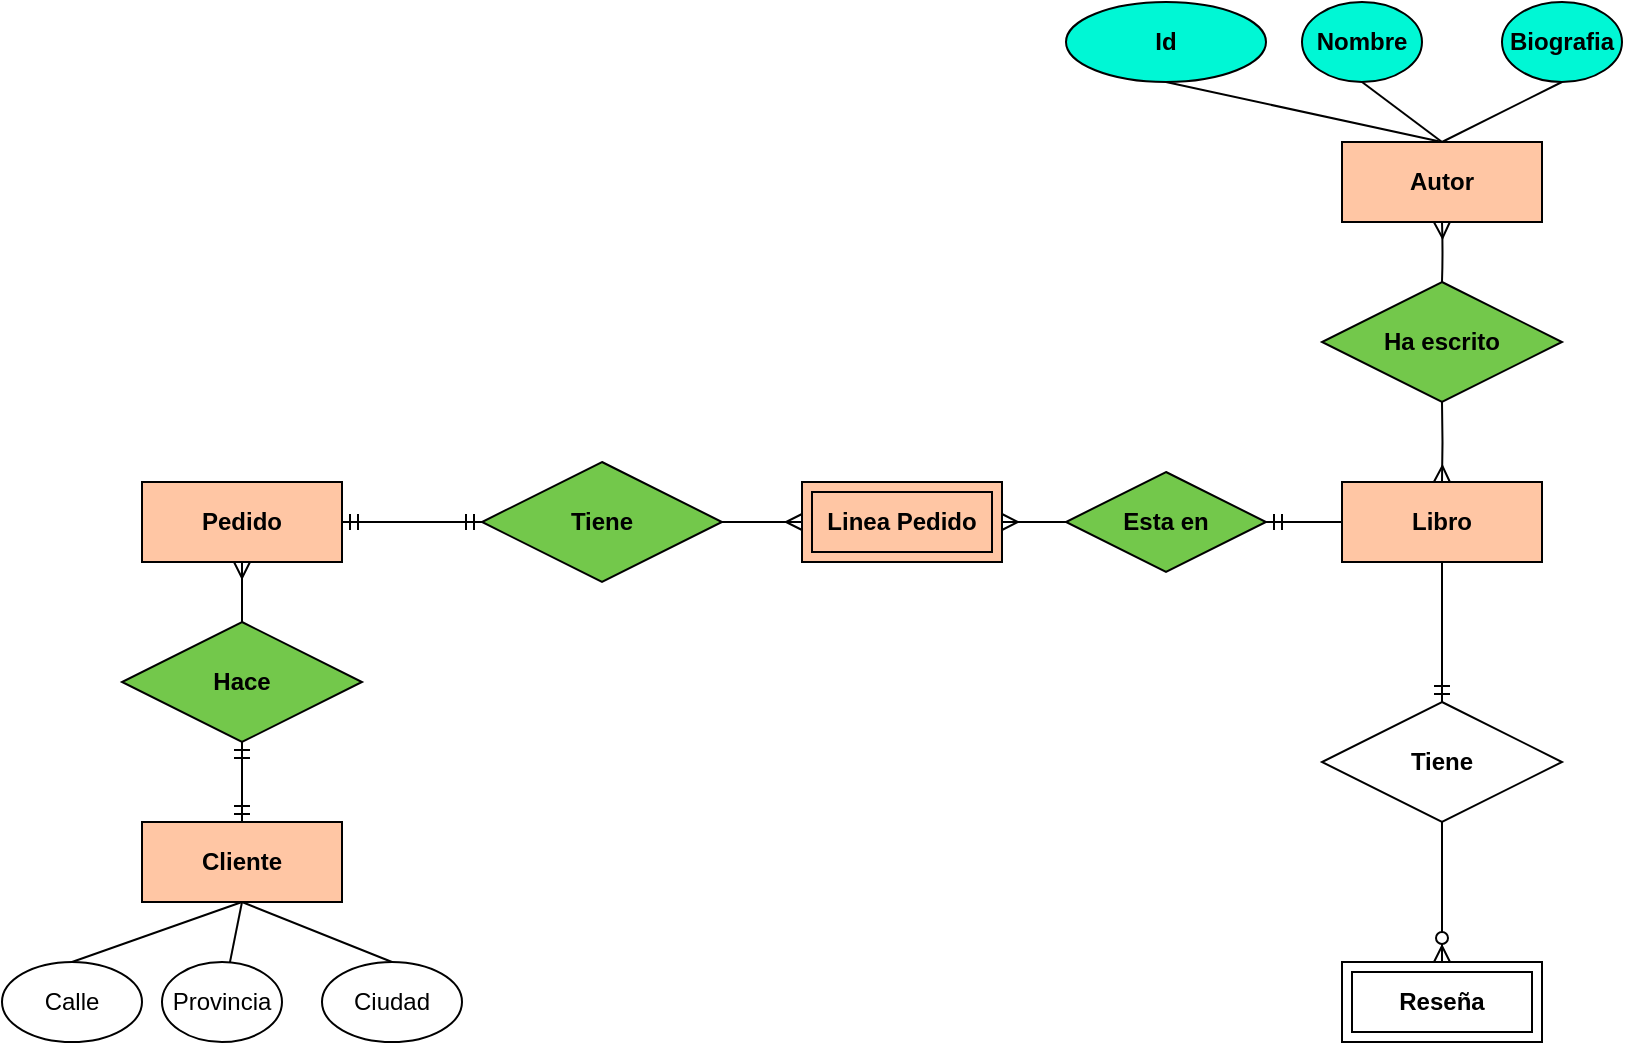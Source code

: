 <mxfile version="15.4.3" type="github">
  <diagram id="jb51k5U1OYTBds5Kff7-" name="Page-1">
    <mxGraphModel dx="1808" dy="548" grid="1" gridSize="10" guides="1" tooltips="1" connect="1" arrows="1" fold="1" page="1" pageScale="1" pageWidth="827" pageHeight="1169" math="0" shadow="0">
      <root>
        <mxCell id="0" />
        <mxCell id="1" parent="0" />
        <mxCell id="Q-4SkZcs3ILR9tP15ctP-1" value="&lt;b&gt;Libro&lt;/b&gt;" style="whiteSpace=wrap;html=1;align=center;fillColor=#FFC6A4;" parent="1" vertex="1">
          <mxGeometry x="640" y="360" width="100" height="40" as="geometry" />
        </mxCell>
        <mxCell id="Q-4SkZcs3ILR9tP15ctP-2" value="&lt;b&gt;Autor&lt;/b&gt;" style="whiteSpace=wrap;html=1;align=center;fillColor=#FFC6A4;" parent="1" vertex="1">
          <mxGeometry x="640" y="190" width="100" height="40" as="geometry" />
        </mxCell>
        <mxCell id="Q-4SkZcs3ILR9tP15ctP-3" value="&lt;b&gt;Ha escrito&lt;/b&gt;" style="shape=rhombus;perimeter=rhombusPerimeter;whiteSpace=wrap;html=1;align=center;fillColor=#73C84B;" parent="1" vertex="1">
          <mxGeometry x="630" y="260" width="120" height="60" as="geometry" />
        </mxCell>
        <mxCell id="Q-4SkZcs3ILR9tP15ctP-5" value="" style="edgeStyle=orthogonalEdgeStyle;fontSize=12;html=1;endArrow=ERmany;entryX=0.5;entryY=1;entryDx=0;entryDy=0;exitX=0.5;exitY=0;exitDx=0;exitDy=0;curved=1;" parent="1" target="Q-4SkZcs3ILR9tP15ctP-2" edge="1">
          <mxGeometry width="100" height="100" relative="1" as="geometry">
            <mxPoint x="690" y="260" as="sourcePoint" />
            <mxPoint x="740" y="330" as="targetPoint" />
          </mxGeometry>
        </mxCell>
        <mxCell id="Q-4SkZcs3ILR9tP15ctP-6" value="" style="edgeStyle=orthogonalEdgeStyle;fontSize=12;html=1;endArrow=ERmany;exitX=0.5;exitY=1;exitDx=0;exitDy=0;entryX=0.5;entryY=0;entryDx=0;entryDy=0;curved=1;" parent="1" target="Q-4SkZcs3ILR9tP15ctP-1" edge="1">
          <mxGeometry width="100" height="100" relative="1" as="geometry">
            <mxPoint x="690" y="320" as="sourcePoint" />
            <mxPoint x="870" y="400" as="targetPoint" />
          </mxGeometry>
        </mxCell>
        <mxCell id="Q-4SkZcs3ILR9tP15ctP-7" value="&lt;b&gt;Cliente&lt;/b&gt;" style="whiteSpace=wrap;html=1;align=center;fillColor=#FFC6A4;" parent="1" vertex="1">
          <mxGeometry x="40" y="530" width="100" height="40" as="geometry" />
        </mxCell>
        <mxCell id="Q-4SkZcs3ILR9tP15ctP-8" value="&lt;b&gt;Pedido&lt;/b&gt;" style="whiteSpace=wrap;html=1;align=center;fillColor=#FFC6A4;" parent="1" vertex="1">
          <mxGeometry x="40" y="360" width="100" height="40" as="geometry" />
        </mxCell>
        <mxCell id="Q-4SkZcs3ILR9tP15ctP-10" value="&lt;b&gt;Hace&lt;/b&gt;" style="shape=rhombus;perimeter=rhombusPerimeter;whiteSpace=wrap;html=1;align=center;fillColor=#73C84B;" parent="1" vertex="1">
          <mxGeometry x="30" y="430" width="120" height="60" as="geometry" />
        </mxCell>
        <mxCell id="Q-4SkZcs3ILR9tP15ctP-11" value="" style="edgeStyle=orthogonalEdgeStyle;fontSize=12;html=1;endArrow=ERmandOne;startArrow=ERmandOne;exitX=0.5;exitY=0;exitDx=0;exitDy=0;entryX=0.5;entryY=1;entryDx=0;entryDy=0;curved=1;" parent="1" source="Q-4SkZcs3ILR9tP15ctP-7" target="Q-4SkZcs3ILR9tP15ctP-10" edge="1">
          <mxGeometry width="100" height="100" relative="1" as="geometry">
            <mxPoint x="300" y="430" as="sourcePoint" />
            <mxPoint x="400" y="330" as="targetPoint" />
          </mxGeometry>
        </mxCell>
        <mxCell id="Q-4SkZcs3ILR9tP15ctP-12" value="" style="edgeStyle=orthogonalEdgeStyle;fontSize=12;html=1;endArrow=ERmany;exitX=0.5;exitY=0;exitDx=0;exitDy=0;entryX=0.5;entryY=1;entryDx=0;entryDy=0;curved=1;" parent="1" source="Q-4SkZcs3ILR9tP15ctP-10" target="Q-4SkZcs3ILR9tP15ctP-8" edge="1">
          <mxGeometry width="100" height="100" relative="1" as="geometry">
            <mxPoint x="300" y="430" as="sourcePoint" />
            <mxPoint x="400" y="330" as="targetPoint" />
          </mxGeometry>
        </mxCell>
        <mxCell id="Q-4SkZcs3ILR9tP15ctP-14" value="&lt;b&gt;Linea Pedido&lt;/b&gt;" style="shape=ext;margin=3;double=1;whiteSpace=wrap;html=1;align=center;fillColor=#FFC6A4;" parent="1" vertex="1">
          <mxGeometry x="370" y="360" width="100" height="40" as="geometry" />
        </mxCell>
        <mxCell id="Q-4SkZcs3ILR9tP15ctP-17" value="&lt;b&gt;Tiene&lt;/b&gt;" style="shape=rhombus;perimeter=rhombusPerimeter;whiteSpace=wrap;html=1;align=center;fillColor=#73C84B;" parent="1" vertex="1">
          <mxGeometry x="210" y="350" width="120" height="60" as="geometry" />
        </mxCell>
        <mxCell id="Q-4SkZcs3ILR9tP15ctP-18" value="" style="edgeStyle=orthogonalEdgeStyle;fontSize=12;html=1;endArrow=ERmandOne;startArrow=ERmandOne;exitX=1;exitY=0.5;exitDx=0;exitDy=0;entryX=0;entryY=0.5;entryDx=0;entryDy=0;curved=1;" parent="1" source="Q-4SkZcs3ILR9tP15ctP-8" target="Q-4SkZcs3ILR9tP15ctP-17" edge="1">
          <mxGeometry width="100" height="100" relative="1" as="geometry">
            <mxPoint x="100" y="540" as="sourcePoint" />
            <mxPoint x="100" y="500" as="targetPoint" />
          </mxGeometry>
        </mxCell>
        <mxCell id="Q-4SkZcs3ILR9tP15ctP-19" value="" style="edgeStyle=orthogonalEdgeStyle;fontSize=12;html=1;endArrow=ERmany;exitX=1;exitY=0.5;exitDx=0;exitDy=0;entryX=0;entryY=0.5;entryDx=0;entryDy=0;curved=1;" parent="1" source="Q-4SkZcs3ILR9tP15ctP-17" target="Q-4SkZcs3ILR9tP15ctP-14" edge="1">
          <mxGeometry width="100" height="100" relative="1" as="geometry">
            <mxPoint x="100" y="440" as="sourcePoint" />
            <mxPoint x="100" y="410" as="targetPoint" />
          </mxGeometry>
        </mxCell>
        <mxCell id="Q-4SkZcs3ILR9tP15ctP-20" value="&lt;b&gt;Esta en&lt;/b&gt;" style="shape=rhombus;perimeter=rhombusPerimeter;whiteSpace=wrap;html=1;align=center;fillColor=#73C84B;" parent="1" vertex="1">
          <mxGeometry x="502" y="355" width="100" height="50" as="geometry" />
        </mxCell>
        <mxCell id="Q-4SkZcs3ILR9tP15ctP-21" value="" style="fontSize=12;html=1;endArrow=ERmandOne;exitX=0;exitY=0.5;exitDx=0;exitDy=0;" parent="1" source="Q-4SkZcs3ILR9tP15ctP-1" target="Q-4SkZcs3ILR9tP15ctP-20" edge="1">
          <mxGeometry width="100" height="100" relative="1" as="geometry">
            <mxPoint x="360" y="430" as="sourcePoint" />
            <mxPoint x="595" y="376" as="targetPoint" />
          </mxGeometry>
        </mxCell>
        <mxCell id="Q-4SkZcs3ILR9tP15ctP-22" value="" style="edgeStyle=orthogonalEdgeStyle;fontSize=12;html=1;endArrow=ERmany;exitX=0;exitY=0.5;exitDx=0;exitDy=0;entryX=1;entryY=0.5;entryDx=0;entryDy=0;curved=1;" parent="1" source="Q-4SkZcs3ILR9tP15ctP-20" target="Q-4SkZcs3ILR9tP15ctP-14" edge="1">
          <mxGeometry width="100" height="100" relative="1" as="geometry">
            <mxPoint x="340" y="390" as="sourcePoint" />
            <mxPoint x="380" y="390" as="targetPoint" />
          </mxGeometry>
        </mxCell>
        <mxCell id="Q-4SkZcs3ILR9tP15ctP-23" value="&lt;b&gt;Nombre&lt;/b&gt;" style="ellipse;whiteSpace=wrap;html=1;align=center;fillColor=#00F7D5;" parent="1" vertex="1">
          <mxGeometry x="620" y="120" width="60" height="40" as="geometry" />
        </mxCell>
        <mxCell id="Q-4SkZcs3ILR9tP15ctP-24" value="&lt;b&gt;Id&lt;/b&gt;" style="ellipse;whiteSpace=wrap;html=1;align=center;fillColor=#00F7D5;" parent="1" vertex="1">
          <mxGeometry x="502" y="120" width="100" height="40" as="geometry" />
        </mxCell>
        <mxCell id="Q-4SkZcs3ILR9tP15ctP-25" value="&lt;b&gt;Biografia&lt;/b&gt;" style="ellipse;whiteSpace=wrap;html=1;align=center;fillColor=#00F7D5;" parent="1" vertex="1">
          <mxGeometry x="720" y="120" width="60" height="40" as="geometry" />
        </mxCell>
        <mxCell id="Q-4SkZcs3ILR9tP15ctP-29" value="" style="endArrow=none;html=1;entryX=0.5;entryY=1;entryDx=0;entryDy=0;exitX=0.5;exitY=0;exitDx=0;exitDy=0;" parent="1" source="Q-4SkZcs3ILR9tP15ctP-2" target="Q-4SkZcs3ILR9tP15ctP-24" edge="1">
          <mxGeometry width="50" height="50" relative="1" as="geometry">
            <mxPoint x="120" y="190" as="sourcePoint" />
            <mxPoint x="170" y="140" as="targetPoint" />
          </mxGeometry>
        </mxCell>
        <mxCell id="Q-4SkZcs3ILR9tP15ctP-30" value="" style="endArrow=none;html=1;entryX=0.5;entryY=1;entryDx=0;entryDy=0;" parent="1" target="Q-4SkZcs3ILR9tP15ctP-23" edge="1">
          <mxGeometry width="50" height="50" relative="1" as="geometry">
            <mxPoint x="690" y="190" as="sourcePoint" />
            <mxPoint x="562" y="170" as="targetPoint" />
          </mxGeometry>
        </mxCell>
        <mxCell id="Q-4SkZcs3ILR9tP15ctP-31" value="" style="endArrow=none;html=1;entryX=0.5;entryY=1;entryDx=0;entryDy=0;exitX=0.5;exitY=0;exitDx=0;exitDy=0;" parent="1" source="Q-4SkZcs3ILR9tP15ctP-2" target="Q-4SkZcs3ILR9tP15ctP-25" edge="1">
          <mxGeometry width="50" height="50" relative="1" as="geometry">
            <mxPoint x="700" y="200" as="sourcePoint" />
            <mxPoint x="660" y="170" as="targetPoint" />
          </mxGeometry>
        </mxCell>
        <mxCell id="6tAEbqC8z3G7ZjvKhcnv-1" value="&lt;b&gt;Reseña&lt;/b&gt;" style="shape=ext;margin=3;double=1;whiteSpace=wrap;html=1;align=center;" vertex="1" parent="1">
          <mxGeometry x="640" y="600" width="100" height="40" as="geometry" />
        </mxCell>
        <mxCell id="6tAEbqC8z3G7ZjvKhcnv-2" value="&lt;b&gt;Tiene&lt;/b&gt;" style="shape=rhombus;perimeter=rhombusPerimeter;whiteSpace=wrap;html=1;align=center;" vertex="1" parent="1">
          <mxGeometry x="630" y="470" width="120" height="60" as="geometry" />
        </mxCell>
        <mxCell id="6tAEbqC8z3G7ZjvKhcnv-3" value="" style="fontSize=12;html=1;endArrow=ERmandOne;rounded=0;entryX=0.5;entryY=0;entryDx=0;entryDy=0;exitX=0.5;exitY=1;exitDx=0;exitDy=0;" edge="1" parent="1" source="Q-4SkZcs3ILR9tP15ctP-1" target="6tAEbqC8z3G7ZjvKhcnv-2">
          <mxGeometry width="100" height="100" relative="1" as="geometry">
            <mxPoint x="520" y="550" as="sourcePoint" />
            <mxPoint x="620" y="450" as="targetPoint" />
          </mxGeometry>
        </mxCell>
        <mxCell id="6tAEbqC8z3G7ZjvKhcnv-4" value="" style="fontSize=12;html=1;endArrow=ERzeroToMany;endFill=1;rounded=0;exitX=0.5;exitY=1;exitDx=0;exitDy=0;entryX=0.5;entryY=0;entryDx=0;entryDy=0;" edge="1" parent="1" source="6tAEbqC8z3G7ZjvKhcnv-2" target="6tAEbqC8z3G7ZjvKhcnv-1">
          <mxGeometry width="100" height="100" relative="1" as="geometry">
            <mxPoint x="470" y="670" as="sourcePoint" />
            <mxPoint x="660" y="550" as="targetPoint" />
          </mxGeometry>
        </mxCell>
        <mxCell id="6tAEbqC8z3G7ZjvKhcnv-6" value="Ciudad" style="ellipse;whiteSpace=wrap;html=1;align=center;" vertex="1" parent="1">
          <mxGeometry x="130" y="600" width="70" height="40" as="geometry" />
        </mxCell>
        <mxCell id="6tAEbqC8z3G7ZjvKhcnv-7" value="Calle" style="ellipse;whiteSpace=wrap;html=1;align=center;" vertex="1" parent="1">
          <mxGeometry x="-30" y="600" width="70" height="40" as="geometry" />
        </mxCell>
        <mxCell id="6tAEbqC8z3G7ZjvKhcnv-8" value="Provincia" style="ellipse;whiteSpace=wrap;html=1;align=center;" vertex="1" parent="1">
          <mxGeometry x="50" y="600" width="60" height="40" as="geometry" />
        </mxCell>
        <mxCell id="6tAEbqC8z3G7ZjvKhcnv-9" value="" style="endArrow=none;html=1;rounded=0;entryX=0.5;entryY=1;entryDx=0;entryDy=0;exitX=0.5;exitY=0;exitDx=0;exitDy=0;" edge="1" parent="1" source="6tAEbqC8z3G7ZjvKhcnv-7" target="Q-4SkZcs3ILR9tP15ctP-7">
          <mxGeometry relative="1" as="geometry">
            <mxPoint x="-130" y="570" as="sourcePoint" />
            <mxPoint x="30" y="570" as="targetPoint" />
          </mxGeometry>
        </mxCell>
        <mxCell id="6tAEbqC8z3G7ZjvKhcnv-10" value="" style="endArrow=none;html=1;rounded=0;entryX=0.5;entryY=0;entryDx=0;entryDy=0;" edge="1" parent="1" target="6tAEbqC8z3G7ZjvKhcnv-6">
          <mxGeometry relative="1" as="geometry">
            <mxPoint x="90" y="570" as="sourcePoint" />
            <mxPoint x="260" y="584" as="targetPoint" />
          </mxGeometry>
        </mxCell>
        <mxCell id="6tAEbqC8z3G7ZjvKhcnv-11" value="" style="endArrow=none;html=1;rounded=0;exitX=0.5;exitY=1;exitDx=0;exitDy=0;" edge="1" parent="1" source="Q-4SkZcs3ILR9tP15ctP-7" target="6tAEbqC8z3G7ZjvKhcnv-8">
          <mxGeometry relative="1" as="geometry">
            <mxPoint x="130" y="510" as="sourcePoint" />
            <mxPoint x="290" y="510" as="targetPoint" />
          </mxGeometry>
        </mxCell>
      </root>
    </mxGraphModel>
  </diagram>
</mxfile>
